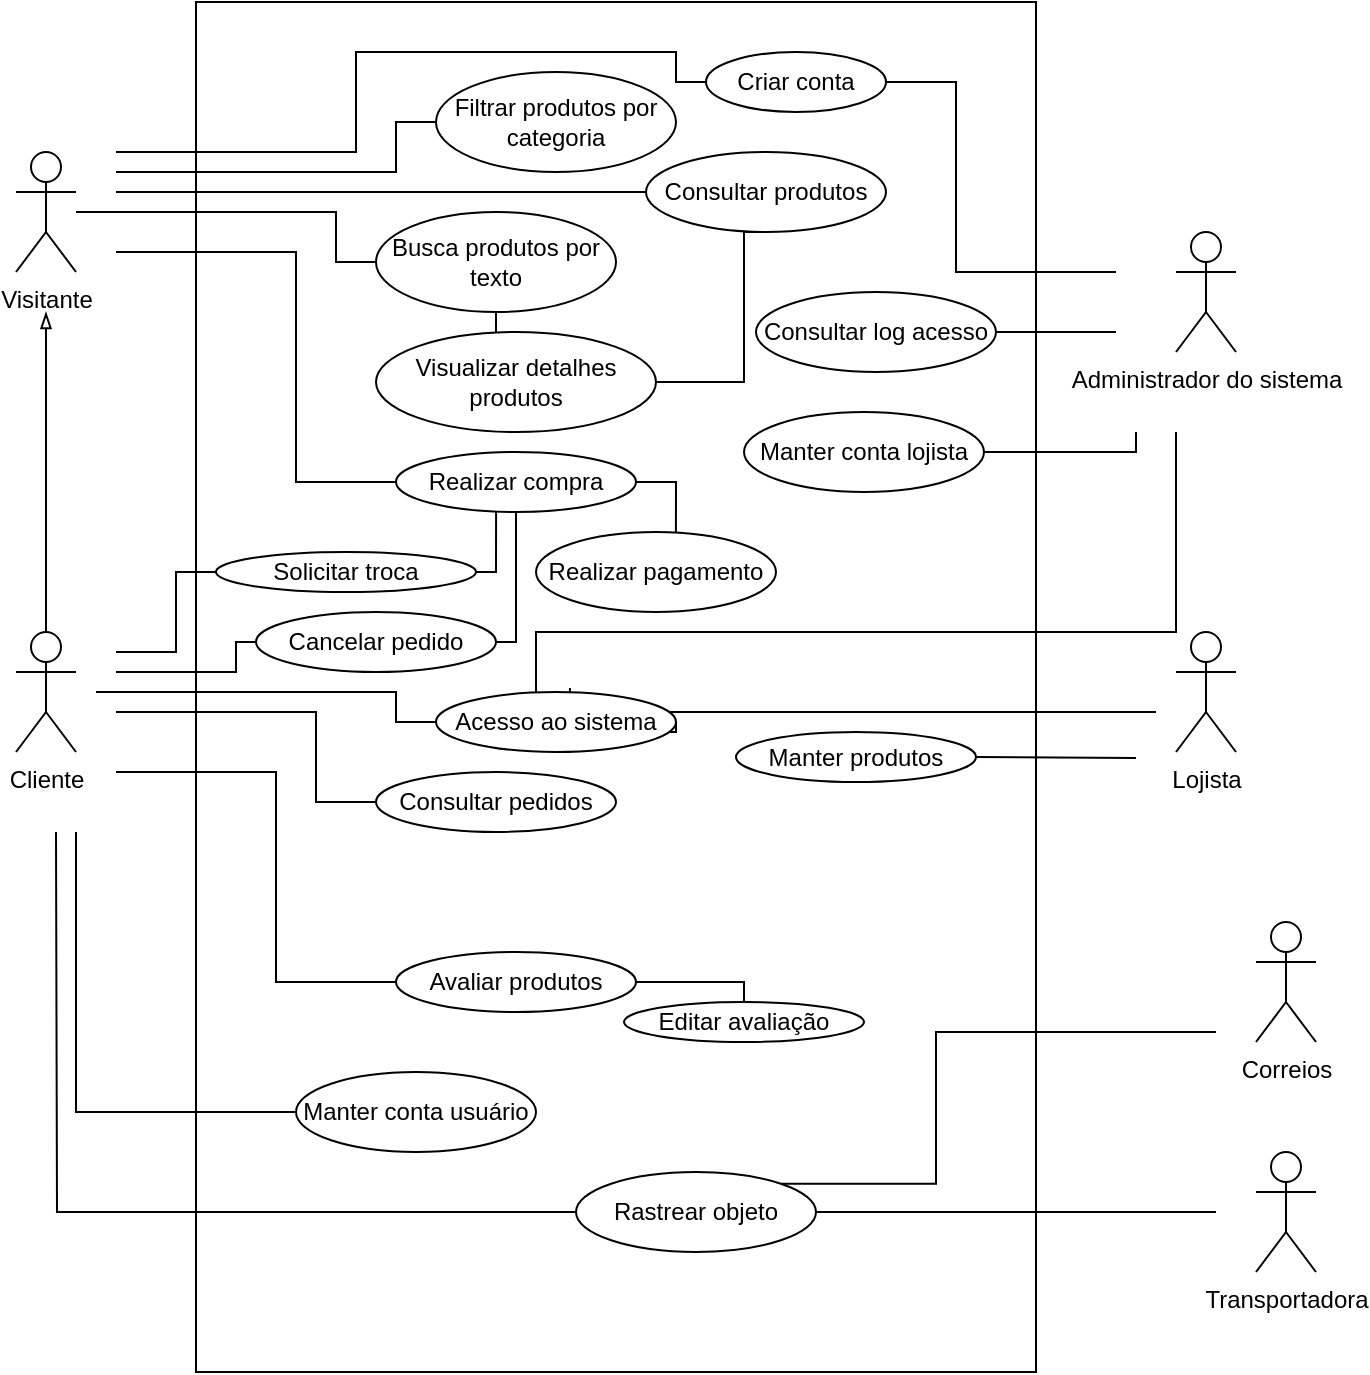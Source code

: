 <mxfile version="18.0.3" type="github">
  <diagram id="YfoiNxUPI32YgYTlC18Y" name="Page-1">
    <mxGraphModel dx="868" dy="452" grid="1" gridSize="10" guides="1" tooltips="1" connect="1" arrows="1" fold="1" page="1" pageScale="1" pageWidth="827" pageHeight="1169" math="0" shadow="0">
      <root>
        <mxCell id="0" />
        <mxCell id="1" parent="0" />
        <mxCell id="hM-VOWL4_1rulBcLeY6O-77" value="" style="rounded=0;whiteSpace=wrap;html=1;fillColor=none;gradientColor=#ffffff;" parent="1" vertex="1">
          <mxGeometry x="179" y="350" width="420" height="685" as="geometry" />
        </mxCell>
        <mxCell id="hM-VOWL4_1rulBcLeY6O-4" style="edgeStyle=orthogonalEdgeStyle;rounded=0;orthogonalLoop=1;jettySize=auto;html=1;endArrow=blockThin;endFill=0;" parent="1" source="hM-VOWL4_1rulBcLeY6O-1" edge="1">
          <mxGeometry relative="1" as="geometry">
            <mxPoint x="104" y="505" as="targetPoint" />
          </mxGeometry>
        </mxCell>
        <mxCell id="hM-VOWL4_1rulBcLeY6O-1" value="&lt;div&gt;Cliente&lt;/div&gt;" style="shape=umlActor;verticalLabelPosition=bottom;verticalAlign=top;html=1;outlineConnect=0;" parent="1" vertex="1">
          <mxGeometry x="89" y="665" width="30" height="60" as="geometry" />
        </mxCell>
        <mxCell id="hM-VOWL4_1rulBcLeY6O-2" value="Visitante" style="shape=umlActor;verticalLabelPosition=bottom;verticalAlign=top;html=1;outlineConnect=0;" parent="1" vertex="1">
          <mxGeometry x="89" y="425" width="30" height="60" as="geometry" />
        </mxCell>
        <mxCell id="hM-VOWL4_1rulBcLeY6O-10" style="edgeStyle=orthogonalEdgeStyle;rounded=0;orthogonalLoop=1;jettySize=auto;html=1;exitX=0;exitY=0.5;exitDx=0;exitDy=0;endArrow=none;endFill=0;" parent="1" source="hM-VOWL4_1rulBcLeY6O-5" target="hM-VOWL4_1rulBcLeY6O-2" edge="1">
          <mxGeometry relative="1" as="geometry">
            <Array as="points">
              <mxPoint x="249" y="480" />
              <mxPoint x="249" y="455" />
            </Array>
          </mxGeometry>
        </mxCell>
        <mxCell id="hM-VOWL4_1rulBcLeY6O-47" value="" style="edgeStyle=orthogonalEdgeStyle;rounded=0;orthogonalLoop=1;jettySize=auto;html=1;endArrow=none;endFill=0;" parent="1" source="hM-VOWL4_1rulBcLeY6O-5" target="hM-VOWL4_1rulBcLeY6O-7" edge="1">
          <mxGeometry relative="1" as="geometry" />
        </mxCell>
        <mxCell id="hM-VOWL4_1rulBcLeY6O-5" value="Busca produtos por texto" style="ellipse;whiteSpace=wrap;html=1;" parent="1" vertex="1">
          <mxGeometry x="269" y="455" width="120" height="50" as="geometry" />
        </mxCell>
        <mxCell id="hM-VOWL4_1rulBcLeY6O-6" value="Administrador do sistema" style="shape=umlActor;verticalLabelPosition=bottom;verticalAlign=top;html=1;outlineConnect=0;" parent="1" vertex="1">
          <mxGeometry x="669" y="465" width="30" height="60" as="geometry" />
        </mxCell>
        <mxCell id="hM-VOWL4_1rulBcLeY6O-7" value="Visualizar detalhes produtos" style="ellipse;whiteSpace=wrap;html=1;" parent="1" vertex="1">
          <mxGeometry x="269" y="515" width="140" height="50" as="geometry" />
        </mxCell>
        <mxCell id="hM-VOWL4_1rulBcLeY6O-13" value="Transportadora" style="shape=umlActor;verticalLabelPosition=bottom;verticalAlign=top;html=1;outlineConnect=0;" parent="1" vertex="1">
          <mxGeometry x="709" y="925" width="30" height="60" as="geometry" />
        </mxCell>
        <mxCell id="hM-VOWL4_1rulBcLeY6O-15" value="Lojista" style="shape=umlActor;verticalLabelPosition=bottom;verticalAlign=top;html=1;outlineConnect=0;" parent="1" vertex="1">
          <mxGeometry x="669" y="665" width="30" height="60" as="geometry" />
        </mxCell>
        <mxCell id="hM-VOWL4_1rulBcLeY6O-16" value="Correios" style="shape=umlActor;verticalLabelPosition=bottom;verticalAlign=top;html=1;outlineConnect=0;" parent="1" vertex="1">
          <mxGeometry x="709" y="810" width="30" height="60" as="geometry" />
        </mxCell>
        <mxCell id="hM-VOWL4_1rulBcLeY6O-54" style="edgeStyle=orthogonalEdgeStyle;rounded=0;orthogonalLoop=1;jettySize=auto;html=1;exitX=1;exitY=0.5;exitDx=0;exitDy=0;endArrow=none;endFill=0;" parent="1" source="hM-VOWL4_1rulBcLeY6O-17" edge="1">
          <mxGeometry relative="1" as="geometry">
            <mxPoint x="639" y="485" as="targetPoint" />
            <Array as="points">
              <mxPoint x="559" y="390" />
              <mxPoint x="559" y="485" />
              <mxPoint x="619" y="485" />
            </Array>
          </mxGeometry>
        </mxCell>
        <mxCell id="hM-VOWL4_1rulBcLeY6O-55" style="edgeStyle=orthogonalEdgeStyle;rounded=0;orthogonalLoop=1;jettySize=auto;html=1;exitX=0;exitY=0.5;exitDx=0;exitDy=0;endArrow=none;endFill=0;" parent="1" source="hM-VOWL4_1rulBcLeY6O-17" edge="1">
          <mxGeometry relative="1" as="geometry">
            <mxPoint x="139" y="425" as="targetPoint" />
            <Array as="points">
              <mxPoint x="419" y="390" />
              <mxPoint x="419" y="375" />
              <mxPoint x="259" y="375" />
              <mxPoint x="259" y="425" />
            </Array>
          </mxGeometry>
        </mxCell>
        <mxCell id="hM-VOWL4_1rulBcLeY6O-17" value="&lt;div&gt;Criar conta&lt;/div&gt;" style="ellipse;whiteSpace=wrap;html=1;" parent="1" vertex="1">
          <mxGeometry x="434" y="375" width="90" height="30" as="geometry" />
        </mxCell>
        <mxCell id="hM-VOWL4_1rulBcLeY6O-51" style="edgeStyle=orthogonalEdgeStyle;rounded=0;orthogonalLoop=1;jettySize=auto;html=1;exitX=0;exitY=0.5;exitDx=0;exitDy=0;endArrow=none;endFill=0;" parent="1" source="hM-VOWL4_1rulBcLeY6O-22" edge="1">
          <mxGeometry relative="1" as="geometry">
            <mxPoint x="139" y="445" as="targetPoint" />
            <Array as="points">
              <mxPoint x="399" y="445" />
              <mxPoint x="399" y="445" />
            </Array>
          </mxGeometry>
        </mxCell>
        <mxCell id="hM-VOWL4_1rulBcLeY6O-52" style="edgeStyle=orthogonalEdgeStyle;rounded=0;orthogonalLoop=1;jettySize=auto;html=1;exitX=0.5;exitY=1;exitDx=0;exitDy=0;endArrow=none;endFill=0;" parent="1" source="hM-VOWL4_1rulBcLeY6O-22" target="hM-VOWL4_1rulBcLeY6O-7" edge="1">
          <mxGeometry relative="1" as="geometry">
            <Array as="points">
              <mxPoint x="453" y="540" />
            </Array>
          </mxGeometry>
        </mxCell>
        <mxCell id="hM-VOWL4_1rulBcLeY6O-22" value="Consultar produtos" style="ellipse;whiteSpace=wrap;html=1;" parent="1" vertex="1">
          <mxGeometry x="404" y="425" width="120" height="40" as="geometry" />
        </mxCell>
        <mxCell id="hM-VOWL4_1rulBcLeY6O-53" style="edgeStyle=orthogonalEdgeStyle;rounded=0;orthogonalLoop=1;jettySize=auto;html=1;endArrow=none;endFill=0;" parent="1" source="hM-VOWL4_1rulBcLeY6O-23" edge="1">
          <mxGeometry relative="1" as="geometry">
            <mxPoint x="139" y="435" as="targetPoint" />
            <Array as="points">
              <mxPoint x="279" y="410" />
              <mxPoint x="279" y="435" />
            </Array>
          </mxGeometry>
        </mxCell>
        <mxCell id="hM-VOWL4_1rulBcLeY6O-23" value="Filtrar produtos por categoria" style="ellipse;whiteSpace=wrap;html=1;" parent="1" vertex="1">
          <mxGeometry x="299" y="385" width="120" height="50" as="geometry" />
        </mxCell>
        <mxCell id="hM-VOWL4_1rulBcLeY6O-57" style="edgeStyle=orthogonalEdgeStyle;rounded=0;orthogonalLoop=1;jettySize=auto;html=1;exitX=0;exitY=0.5;exitDx=0;exitDy=0;endArrow=none;endFill=0;" parent="1" source="hM-VOWL4_1rulBcLeY6O-24" edge="1">
          <mxGeometry relative="1" as="geometry">
            <mxPoint x="129" y="695" as="targetPoint" />
            <Array as="points">
              <mxPoint x="279" y="710" />
              <mxPoint x="279" y="695" />
            </Array>
          </mxGeometry>
        </mxCell>
        <mxCell id="hM-VOWL4_1rulBcLeY6O-58" style="edgeStyle=orthogonalEdgeStyle;rounded=0;orthogonalLoop=1;jettySize=auto;html=1;exitX=1;exitY=0.5;exitDx=0;exitDy=0;endArrow=none;endFill=0;" parent="1" source="hM-VOWL4_1rulBcLeY6O-24" edge="1">
          <mxGeometry relative="1" as="geometry">
            <mxPoint x="669" y="565" as="targetPoint" />
            <Array as="points">
              <mxPoint x="419" y="715" />
              <mxPoint x="379" y="715" />
              <mxPoint x="379" y="705" />
              <mxPoint x="349" y="705" />
              <mxPoint x="349" y="665" />
              <mxPoint x="669" y="665" />
            </Array>
          </mxGeometry>
        </mxCell>
        <mxCell id="hM-VOWL4_1rulBcLeY6O-59" style="edgeStyle=orthogonalEdgeStyle;rounded=0;orthogonalLoop=1;jettySize=auto;html=1;exitX=0.558;exitY=-0.067;exitDx=0;exitDy=0;endArrow=none;endFill=0;exitPerimeter=0;" parent="1" source="hM-VOWL4_1rulBcLeY6O-24" edge="1">
          <mxGeometry relative="1" as="geometry">
            <mxPoint x="659" y="705" as="targetPoint" />
            <Array as="points">
              <mxPoint x="366" y="705" />
              <mxPoint x="659" y="705" />
            </Array>
          </mxGeometry>
        </mxCell>
        <mxCell id="hM-VOWL4_1rulBcLeY6O-24" value="Acesso ao sistema" style="ellipse;whiteSpace=wrap;html=1;" parent="1" vertex="1">
          <mxGeometry x="299" y="695" width="120" height="30" as="geometry" />
        </mxCell>
        <mxCell id="hM-VOWL4_1rulBcLeY6O-56" style="edgeStyle=orthogonalEdgeStyle;rounded=0;orthogonalLoop=1;jettySize=auto;html=1;exitX=0;exitY=0.5;exitDx=0;exitDy=0;endArrow=none;endFill=0;" parent="1" source="hM-VOWL4_1rulBcLeY6O-25" edge="1">
          <mxGeometry relative="1" as="geometry">
            <mxPoint x="139" y="475" as="targetPoint" />
            <Array as="points">
              <mxPoint x="229" y="590" />
              <mxPoint x="229" y="475" />
            </Array>
          </mxGeometry>
        </mxCell>
        <mxCell id="hM-VOWL4_1rulBcLeY6O-60" style="edgeStyle=orthogonalEdgeStyle;rounded=0;orthogonalLoop=1;jettySize=auto;html=1;exitX=1;exitY=0.5;exitDx=0;exitDy=0;entryX=0.583;entryY=0;entryDx=0;entryDy=0;entryPerimeter=0;endArrow=none;endFill=0;" parent="1" source="hM-VOWL4_1rulBcLeY6O-25" target="hM-VOWL4_1rulBcLeY6O-26" edge="1">
          <mxGeometry relative="1" as="geometry" />
        </mxCell>
        <mxCell id="hM-VOWL4_1rulBcLeY6O-25" value="Realizar compra" style="ellipse;whiteSpace=wrap;html=1;" parent="1" vertex="1">
          <mxGeometry x="279" y="575" width="120" height="30" as="geometry" />
        </mxCell>
        <mxCell id="hM-VOWL4_1rulBcLeY6O-26" value="Realizar pagamento" style="ellipse;whiteSpace=wrap;html=1;" parent="1" vertex="1">
          <mxGeometry x="349" y="615" width="120" height="40" as="geometry" />
        </mxCell>
        <mxCell id="hM-VOWL4_1rulBcLeY6O-61" style="edgeStyle=orthogonalEdgeStyle;rounded=0;orthogonalLoop=1;jettySize=auto;html=1;exitX=0;exitY=0.5;exitDx=0;exitDy=0;endArrow=none;endFill=0;" parent="1" source="hM-VOWL4_1rulBcLeY6O-27" edge="1">
          <mxGeometry relative="1" as="geometry">
            <mxPoint x="139" y="705" as="targetPoint" />
            <Array as="points">
              <mxPoint x="239" y="750" />
              <mxPoint x="239" y="705" />
              <mxPoint x="139" y="705" />
            </Array>
          </mxGeometry>
        </mxCell>
        <mxCell id="hM-VOWL4_1rulBcLeY6O-27" value="Consultar pedidos" style="ellipse;whiteSpace=wrap;html=1;" parent="1" vertex="1">
          <mxGeometry x="269" y="735" width="120" height="30" as="geometry" />
        </mxCell>
        <mxCell id="hM-VOWL4_1rulBcLeY6O-62" style="edgeStyle=orthogonalEdgeStyle;rounded=0;orthogonalLoop=1;jettySize=auto;html=1;endArrow=none;endFill=0;" parent="1" source="hM-VOWL4_1rulBcLeY6O-28" edge="1">
          <mxGeometry relative="1" as="geometry">
            <mxPoint x="109" y="765" as="targetPoint" />
          </mxGeometry>
        </mxCell>
        <mxCell id="hM-VOWL4_1rulBcLeY6O-63" style="edgeStyle=orthogonalEdgeStyle;rounded=0;orthogonalLoop=1;jettySize=auto;html=1;exitX=1;exitY=0.5;exitDx=0;exitDy=0;endArrow=none;endFill=0;" parent="1" source="hM-VOWL4_1rulBcLeY6O-28" edge="1">
          <mxGeometry relative="1" as="geometry">
            <mxPoint x="689" y="955" as="targetPoint" />
          </mxGeometry>
        </mxCell>
        <mxCell id="uQkzH6wwBrsQ6fYfF0AR-1" style="edgeStyle=orthogonalEdgeStyle;rounded=0;orthogonalLoop=1;jettySize=auto;html=1;exitX=1;exitY=0;exitDx=0;exitDy=0;endArrow=none;endFill=0;" parent="1" source="hM-VOWL4_1rulBcLeY6O-28" edge="1">
          <mxGeometry relative="1" as="geometry">
            <mxPoint x="689" y="865" as="targetPoint" />
            <Array as="points">
              <mxPoint x="549" y="941" />
              <mxPoint x="549" y="865" />
            </Array>
          </mxGeometry>
        </mxCell>
        <mxCell id="hM-VOWL4_1rulBcLeY6O-28" value="Rastrear objeto" style="ellipse;whiteSpace=wrap;html=1;" parent="1" vertex="1">
          <mxGeometry x="369" y="935" width="120" height="40" as="geometry" />
        </mxCell>
        <mxCell id="hM-VOWL4_1rulBcLeY6O-65" style="edgeStyle=orthogonalEdgeStyle;rounded=0;orthogonalLoop=1;jettySize=auto;html=1;exitX=0;exitY=0.5;exitDx=0;exitDy=0;endArrow=none;endFill=0;" parent="1" source="hM-VOWL4_1rulBcLeY6O-32" edge="1">
          <mxGeometry relative="1" as="geometry">
            <mxPoint x="139" y="735" as="targetPoint" />
            <Array as="points">
              <mxPoint x="219" y="840" />
              <mxPoint x="219" y="735" />
            </Array>
          </mxGeometry>
        </mxCell>
        <mxCell id="hM-VOWL4_1rulBcLeY6O-67" style="edgeStyle=orthogonalEdgeStyle;rounded=0;orthogonalLoop=1;jettySize=auto;html=1;exitX=1;exitY=0.5;exitDx=0;exitDy=0;entryX=0.5;entryY=0;entryDx=0;entryDy=0;endArrow=none;endFill=0;" parent="1" source="hM-VOWL4_1rulBcLeY6O-32" target="hM-VOWL4_1rulBcLeY6O-33" edge="1">
          <mxGeometry relative="1" as="geometry">
            <Array as="points">
              <mxPoint x="453" y="840" />
            </Array>
          </mxGeometry>
        </mxCell>
        <mxCell id="hM-VOWL4_1rulBcLeY6O-32" value="Avaliar produtos" style="ellipse;whiteSpace=wrap;html=1;" parent="1" vertex="1">
          <mxGeometry x="279" y="825" width="120" height="30" as="geometry" />
        </mxCell>
        <mxCell id="hM-VOWL4_1rulBcLeY6O-33" value="Editar avaliação" style="ellipse;whiteSpace=wrap;html=1;" parent="1" vertex="1">
          <mxGeometry x="393" y="850" width="120" height="20" as="geometry" />
        </mxCell>
        <mxCell id="hM-VOWL4_1rulBcLeY6O-68" style="edgeStyle=orthogonalEdgeStyle;rounded=0;orthogonalLoop=1;jettySize=auto;html=1;exitX=0;exitY=0.5;exitDx=0;exitDy=0;endArrow=none;endFill=0;" parent="1" source="hM-VOWL4_1rulBcLeY6O-34" edge="1">
          <mxGeometry relative="1" as="geometry">
            <mxPoint x="139" y="675" as="targetPoint" />
            <Array as="points">
              <mxPoint x="169" y="635" />
              <mxPoint x="169" y="675" />
            </Array>
          </mxGeometry>
        </mxCell>
        <mxCell id="hM-VOWL4_1rulBcLeY6O-70" style="edgeStyle=orthogonalEdgeStyle;rounded=0;orthogonalLoop=1;jettySize=auto;html=1;exitX=1;exitY=0.5;exitDx=0;exitDy=0;entryX=0.417;entryY=1;entryDx=0;entryDy=0;entryPerimeter=0;endArrow=none;endFill=0;" parent="1" source="hM-VOWL4_1rulBcLeY6O-34" target="hM-VOWL4_1rulBcLeY6O-25" edge="1">
          <mxGeometry relative="1" as="geometry" />
        </mxCell>
        <mxCell id="hM-VOWL4_1rulBcLeY6O-34" value="Solicitar troca" style="ellipse;whiteSpace=wrap;html=1;" parent="1" vertex="1">
          <mxGeometry x="189" y="625" width="130" height="20" as="geometry" />
        </mxCell>
        <mxCell id="hM-VOWL4_1rulBcLeY6O-71" style="edgeStyle=orthogonalEdgeStyle;rounded=0;orthogonalLoop=1;jettySize=auto;html=1;endArrow=none;endFill=0;" parent="1" source="hM-VOWL4_1rulBcLeY6O-35" edge="1">
          <mxGeometry relative="1" as="geometry">
            <mxPoint x="139" y="685" as="targetPoint" />
            <Array as="points">
              <mxPoint x="199" y="670" />
              <mxPoint x="199" y="685" />
            </Array>
          </mxGeometry>
        </mxCell>
        <mxCell id="hM-VOWL4_1rulBcLeY6O-72" style="edgeStyle=orthogonalEdgeStyle;rounded=0;orthogonalLoop=1;jettySize=auto;html=1;exitX=1;exitY=0.5;exitDx=0;exitDy=0;entryX=0.5;entryY=1;entryDx=0;entryDy=0;endArrow=none;endFill=0;" parent="1" source="hM-VOWL4_1rulBcLeY6O-35" target="hM-VOWL4_1rulBcLeY6O-25" edge="1">
          <mxGeometry relative="1" as="geometry">
            <Array as="points">
              <mxPoint x="339" y="670" />
            </Array>
          </mxGeometry>
        </mxCell>
        <mxCell id="hM-VOWL4_1rulBcLeY6O-35" value="Cancelar pedido" style="ellipse;whiteSpace=wrap;html=1;" parent="1" vertex="1">
          <mxGeometry x="209" y="655" width="120" height="30" as="geometry" />
        </mxCell>
        <mxCell id="hM-VOWL4_1rulBcLeY6O-73" style="edgeStyle=orthogonalEdgeStyle;rounded=0;orthogonalLoop=1;jettySize=auto;html=1;exitX=1;exitY=0.5;exitDx=0;exitDy=0;endArrow=none;endFill=0;" parent="1" source="hM-VOWL4_1rulBcLeY6O-38" edge="1">
          <mxGeometry relative="1" as="geometry">
            <mxPoint x="649" y="728" as="targetPoint" />
            <Array as="points">
              <mxPoint x="649" y="728" />
            </Array>
          </mxGeometry>
        </mxCell>
        <mxCell id="hM-VOWL4_1rulBcLeY6O-38" value="Manter produtos" style="ellipse;whiteSpace=wrap;html=1;" parent="1" vertex="1">
          <mxGeometry x="449" y="715" width="120" height="25" as="geometry" />
        </mxCell>
        <mxCell id="hM-VOWL4_1rulBcLeY6O-74" style="edgeStyle=orthogonalEdgeStyle;rounded=0;orthogonalLoop=1;jettySize=auto;html=1;exitX=0;exitY=0.5;exitDx=0;exitDy=0;endArrow=none;endFill=0;" parent="1" source="hM-VOWL4_1rulBcLeY6O-39" edge="1">
          <mxGeometry relative="1" as="geometry">
            <mxPoint x="119" y="765" as="targetPoint" />
            <Array as="points">
              <mxPoint x="119" y="905" />
            </Array>
          </mxGeometry>
        </mxCell>
        <mxCell id="hM-VOWL4_1rulBcLeY6O-39" value="Manter conta usuário" style="ellipse;whiteSpace=wrap;html=1;" parent="1" vertex="1">
          <mxGeometry x="229" y="885" width="120" height="40" as="geometry" />
        </mxCell>
        <mxCell id="hM-VOWL4_1rulBcLeY6O-75" style="edgeStyle=orthogonalEdgeStyle;rounded=0;orthogonalLoop=1;jettySize=auto;html=1;exitX=1;exitY=0.5;exitDx=0;exitDy=0;endArrow=none;endFill=0;" parent="1" source="hM-VOWL4_1rulBcLeY6O-40" edge="1">
          <mxGeometry relative="1" as="geometry">
            <mxPoint x="649" y="565" as="targetPoint" />
            <Array as="points">
              <mxPoint x="649" y="575" />
            </Array>
          </mxGeometry>
        </mxCell>
        <mxCell id="hM-VOWL4_1rulBcLeY6O-40" value="Manter conta lojista" style="ellipse;whiteSpace=wrap;html=1;" parent="1" vertex="1">
          <mxGeometry x="453" y="555" width="120" height="40" as="geometry" />
        </mxCell>
        <mxCell id="hM-VOWL4_1rulBcLeY6O-76" style="edgeStyle=orthogonalEdgeStyle;rounded=0;orthogonalLoop=1;jettySize=auto;html=1;exitX=1;exitY=0.5;exitDx=0;exitDy=0;endArrow=none;endFill=0;" parent="1" source="hM-VOWL4_1rulBcLeY6O-41" edge="1">
          <mxGeometry relative="1" as="geometry">
            <mxPoint x="629" y="515" as="targetPoint" />
            <Array as="points">
              <mxPoint x="639" y="515" />
            </Array>
          </mxGeometry>
        </mxCell>
        <mxCell id="hM-VOWL4_1rulBcLeY6O-41" value="&lt;div&gt;Consultar log acesso&lt;/div&gt;" style="ellipse;whiteSpace=wrap;html=1;" parent="1" vertex="1">
          <mxGeometry x="459" y="495" width="120" height="40" as="geometry" />
        </mxCell>
      </root>
    </mxGraphModel>
  </diagram>
</mxfile>
